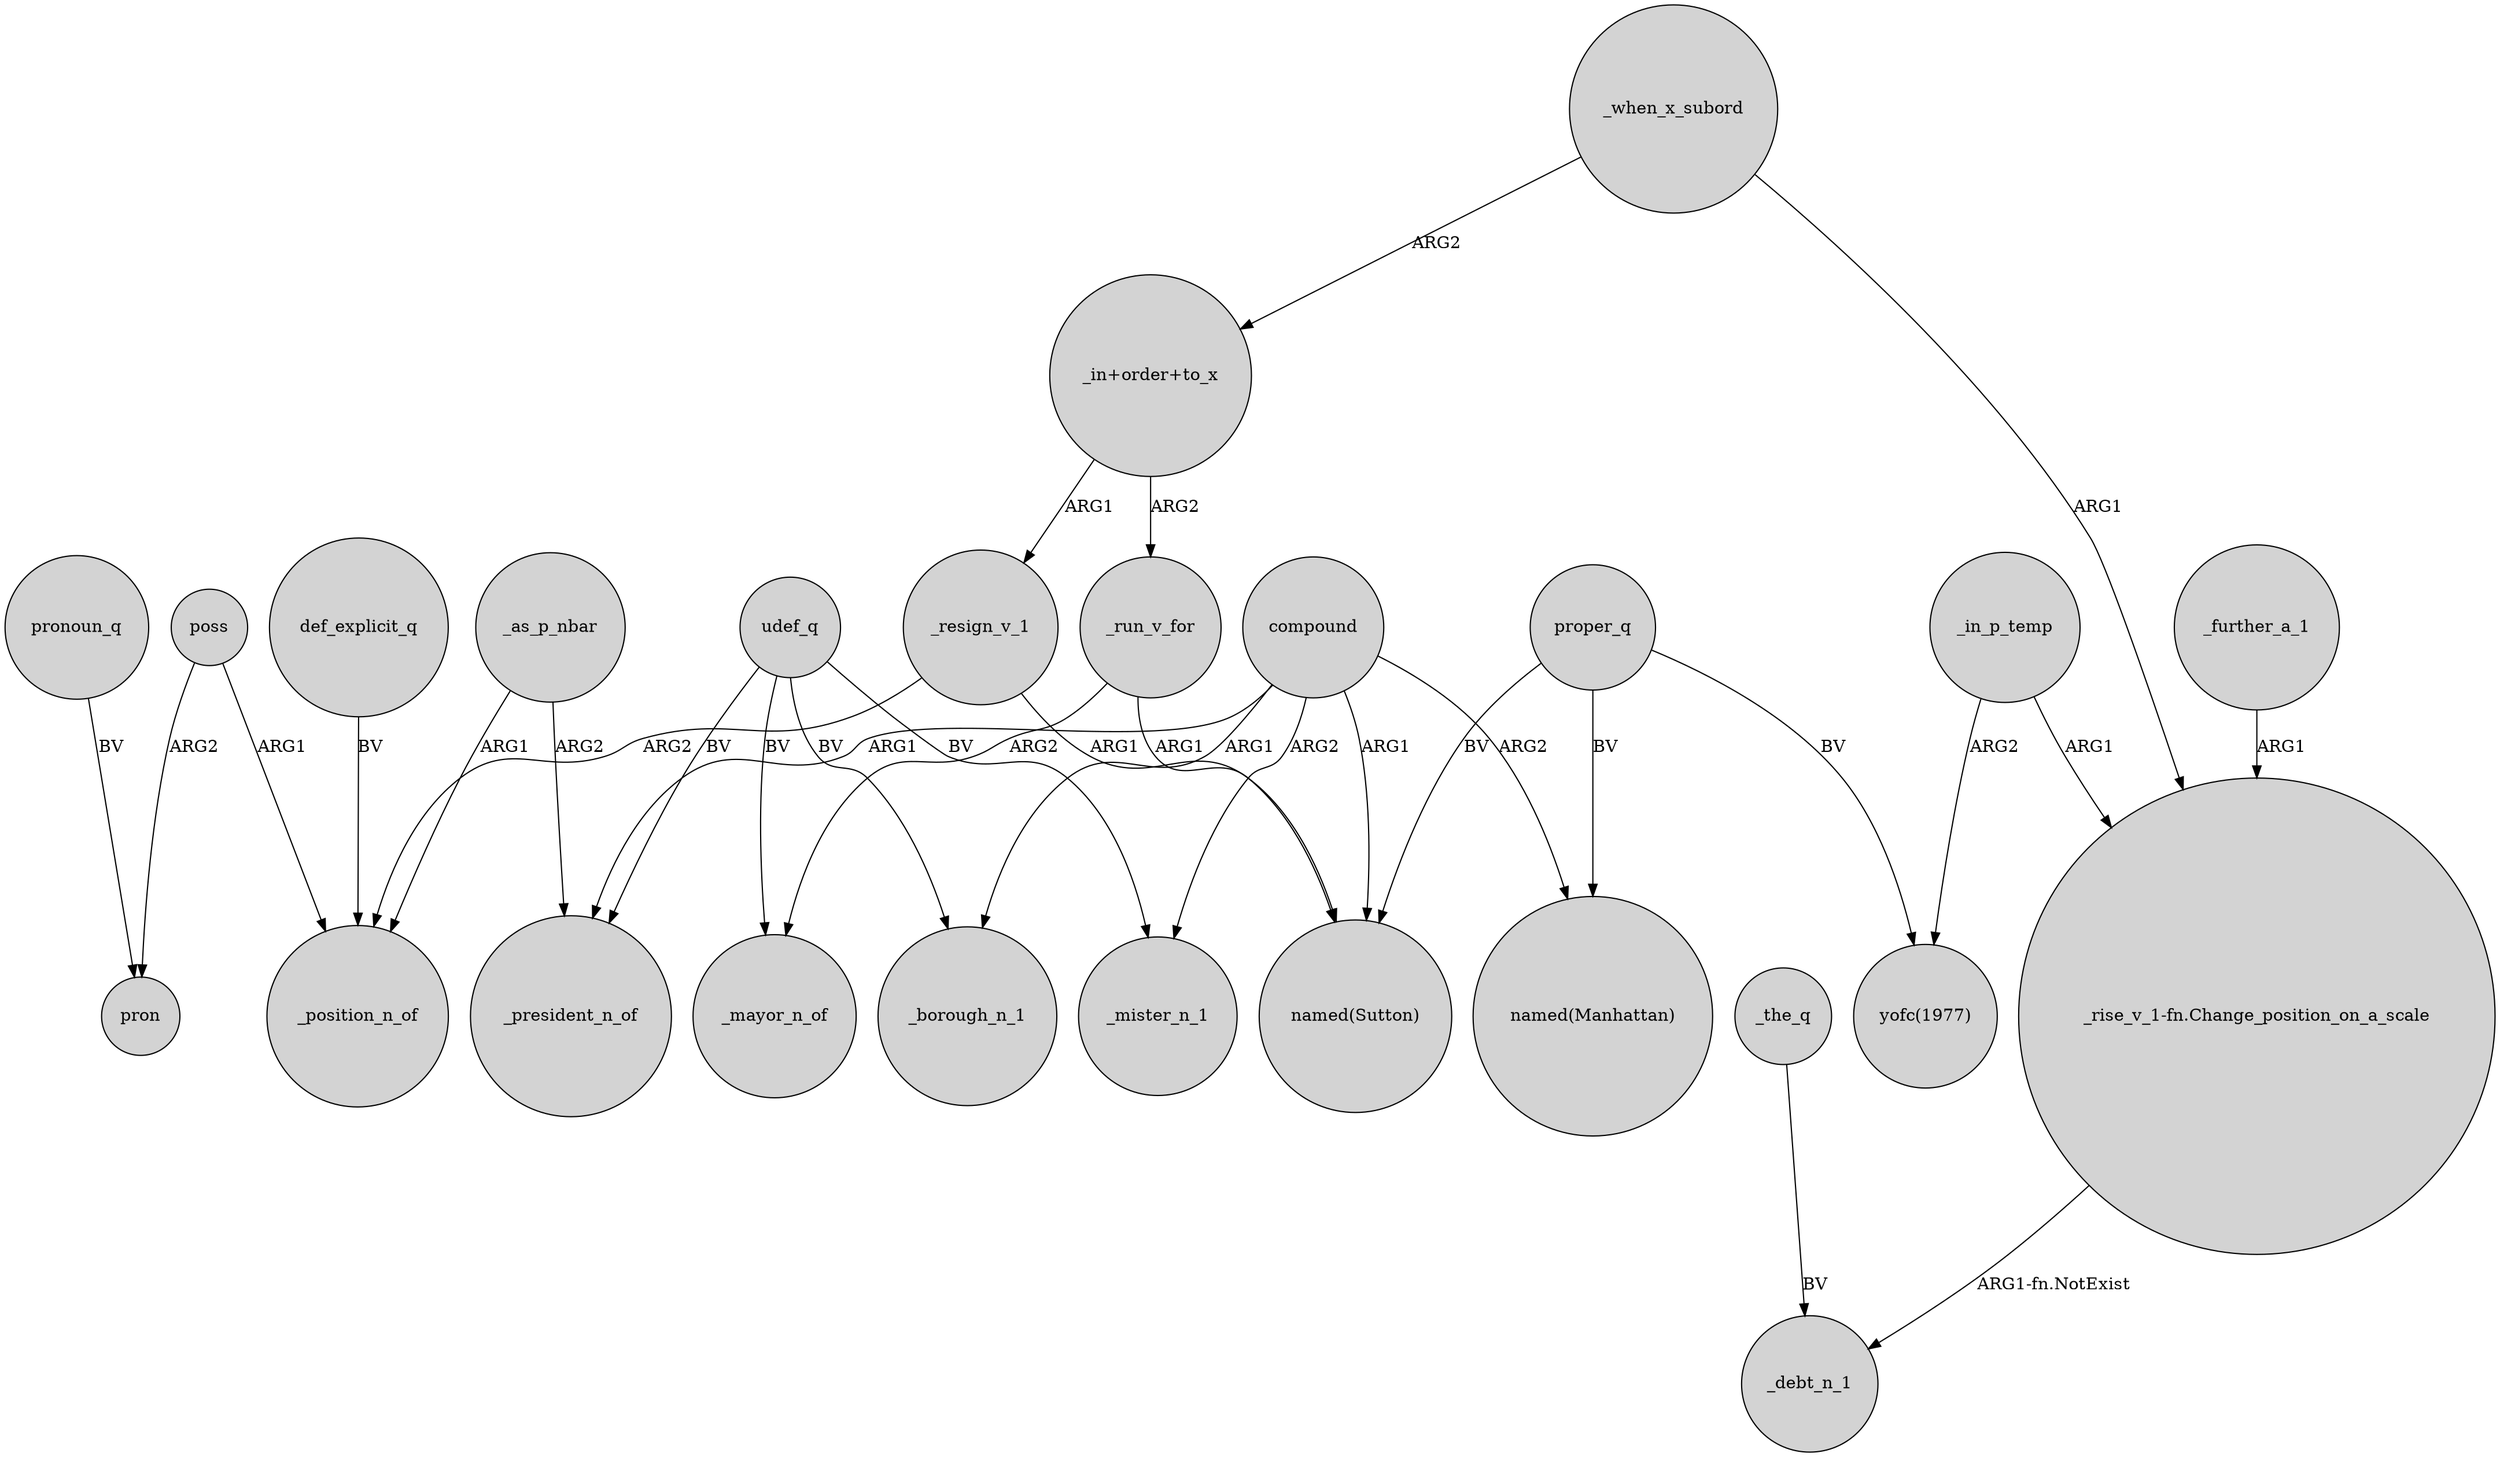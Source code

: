 digraph {
	node [shape=circle style=filled]
	_resign_v_1 -> _position_n_of [label=ARG2]
	"_in+order+to_x" -> _resign_v_1 [label=ARG1]
	poss -> pron [label=ARG2]
	_as_p_nbar -> _position_n_of [label=ARG1]
	_run_v_for -> "named(Sutton)" [label=ARG1]
	proper_q -> "yofc(1977)" [label=BV]
	_as_p_nbar -> _president_n_of [label=ARG2]
	_in_p_temp -> "yofc(1977)" [label=ARG2]
	compound -> _mister_n_1 [label=ARG2]
	_further_a_1 -> "_rise_v_1-fn.Change_position_on_a_scale" [label=ARG1]
	udef_q -> _mister_n_1 [label=BV]
	udef_q -> _mayor_n_of [label=BV]
	def_explicit_q -> _position_n_of [label=BV]
	proper_q -> "named(Manhattan)" [label=BV]
	_resign_v_1 -> "named(Sutton)" [label=ARG1]
	compound -> _borough_n_1 [label=ARG1]
	compound -> "named(Manhattan)" [label=ARG2]
	pronoun_q -> pron [label=BV]
	proper_q -> "named(Sutton)" [label=BV]
	compound -> _president_n_of [label=ARG1]
	udef_q -> _president_n_of [label=BV]
	"_in+order+to_x" -> _run_v_for [label=ARG2]
	_run_v_for -> _mayor_n_of [label=ARG2]
	"_rise_v_1-fn.Change_position_on_a_scale" -> _debt_n_1 [label="ARG1-fn.NotExist"]
	_when_x_subord -> "_rise_v_1-fn.Change_position_on_a_scale" [label=ARG1]
	poss -> _position_n_of [label=ARG1]
	_when_x_subord -> "_in+order+to_x" [label=ARG2]
	_in_p_temp -> "_rise_v_1-fn.Change_position_on_a_scale" [label=ARG1]
	_the_q -> _debt_n_1 [label=BV]
	compound -> "named(Sutton)" [label=ARG1]
	udef_q -> _borough_n_1 [label=BV]
}
